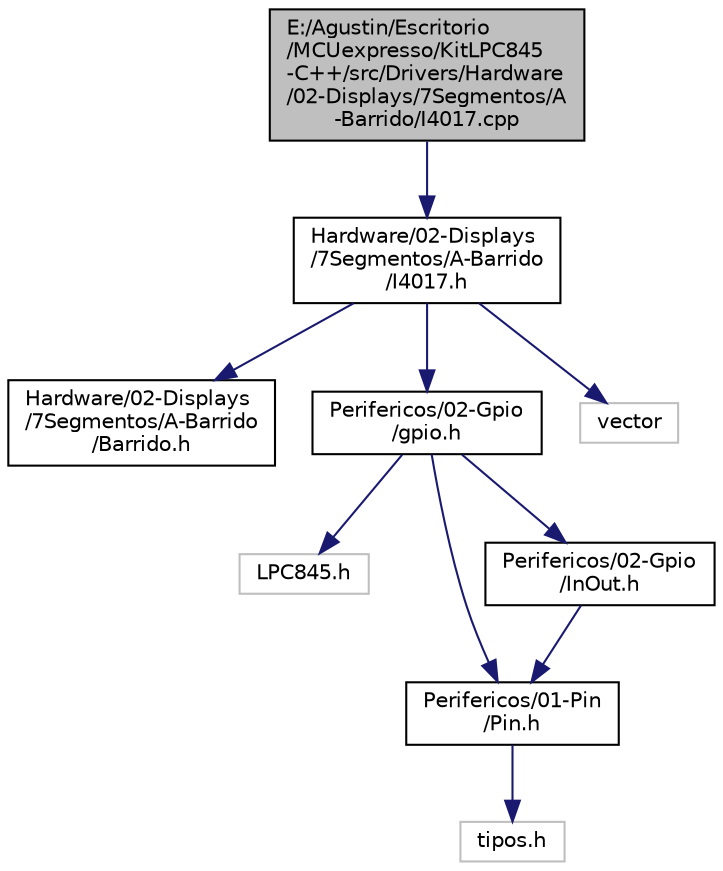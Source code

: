 digraph "E:/Agustin/Escritorio/MCUexpresso/KitLPC845-C++/src/Drivers/Hardware/02-Displays/7Segmentos/A-Barrido/I4017.cpp"
{
 // LATEX_PDF_SIZE
  edge [fontname="Helvetica",fontsize="10",labelfontname="Helvetica",labelfontsize="10"];
  node [fontname="Helvetica",fontsize="10",shape=record];
  Node1 [label="E:/Agustin/Escritorio\l/MCUexpresso/KitLPC845\l-C++/src/Drivers/Hardware\l/02-Displays/7Segmentos/A\l-Barrido/I4017.cpp",height=0.2,width=0.4,color="black", fillcolor="grey75", style="filled", fontcolor="black",tooltip="Objeto de control del integrado I4017."];
  Node1 -> Node2 [color="midnightblue",fontsize="10",style="solid"];
  Node2 [label="Hardware/02-Displays\l/7Segmentos/A-Barrido\l/I4017.h",height=0.2,width=0.4,color="black", fillcolor="white", style="filled",URL="$_i4017_8h.html",tooltip="Objeto de control del integrado I4017."];
  Node2 -> Node3 [color="midnightblue",fontsize="10",style="solid"];
  Node3 [label="Hardware/02-Displays\l/7Segmentos/A-Barrido\l/Barrido.h",height=0.2,width=0.4,color="black", fillcolor="white", style="filled",URL="$_barrido_8h.html",tooltip="Clase abstracta de manejo barridos de datos."];
  Node2 -> Node4 [color="midnightblue",fontsize="10",style="solid"];
  Node4 [label="Perifericos/02-Gpio\l/gpio.h",height=0.2,width=0.4,color="black", fillcolor="white", style="filled",URL="$gpio_8h.html",tooltip="Módulo con clase de manejo de GPIO."];
  Node4 -> Node5 [color="midnightblue",fontsize="10",style="solid"];
  Node5 [label="LPC845.h",height=0.2,width=0.4,color="grey75", fillcolor="white", style="filled",tooltip=" "];
  Node4 -> Node6 [color="midnightblue",fontsize="10",style="solid"];
  Node6 [label="Perifericos/01-Pin\l/Pin.h",height=0.2,width=0.4,color="black", fillcolor="white", style="filled",URL="$_pin_8h.html",tooltip="Clase Abstracta de cualquier pin del microcontrolador."];
  Node6 -> Node7 [color="midnightblue",fontsize="10",style="solid"];
  Node7 [label="tipos.h",height=0.2,width=0.4,color="grey75", fillcolor="white", style="filled",tooltip=" "];
  Node4 -> Node8 [color="midnightblue",fontsize="10",style="solid"];
  Node8 [label="Perifericos/02-Gpio\l/InOut.h",height=0.2,width=0.4,color="black", fillcolor="white", style="filled",URL="$_in_out_8h.html",tooltip="Clase Abstracta Pura de las GPIO."];
  Node8 -> Node6 [color="midnightblue",fontsize="10",style="solid"];
  Node2 -> Node9 [color="midnightblue",fontsize="10",style="solid"];
  Node9 [label="vector",height=0.2,width=0.4,color="grey75", fillcolor="white", style="filled",tooltip=" "];
}
